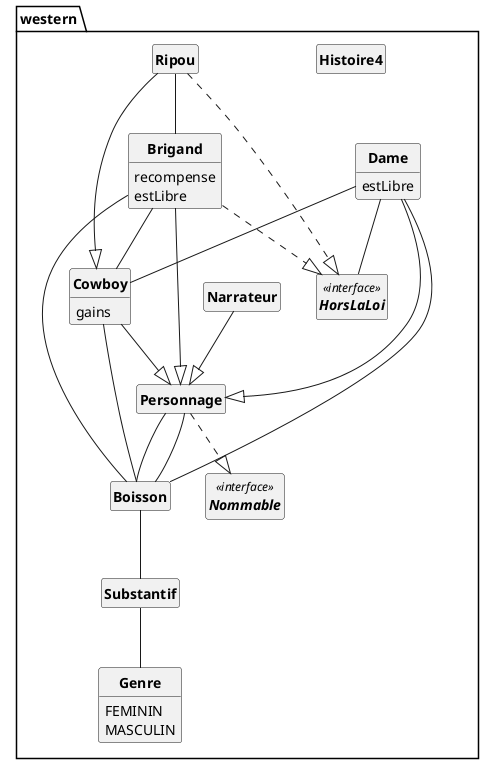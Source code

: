 @startuml
'https://plantuml.com/class-diagram
skinparam style strictuml
skinparam classAttributeIconSize 0
skinparam classFontStyle Bold

hide empty members

package western{
class Boisson{
}
class Brigand{
recompense
estLibre
}
class Cowboy{
gains
}
class Dame{
estLibre
}
class Genre{
FEMININ
MASCULIN
}
class Histoire4{
}
interface HorsLaLoi<<interface>>{
}
class Narrateur{
}
interface Nommable<<interface>>{
}
class Personnage{
}
class Ripou{
}
class Substantif{
}

Boisson -- Substantif

Brigand -- Cowboy

Brigand -- Boisson

Brigand --|> Personnage

Brigand ..|> HorsLaLoi

Cowboy -- Boisson

Cowboy --|> Personnage

Dame -- Cowboy

Dame -- HorsLaLoi

Dame -- Boisson

Dame --|> Personnage

Narrateur --|> Personnage

Personnage -- Boisson

Personnage -- Boisson

Personnage ..|> Nommable

Ripou -- Brigand

Ripou --|> Cowboy

Ripou ..|> HorsLaLoi

Substantif -- Genre

}
@enduml